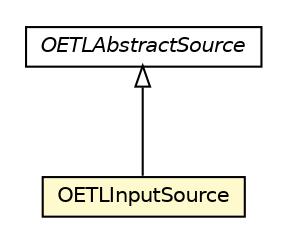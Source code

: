 #!/usr/local/bin/dot
#
# Class diagram 
# Generated by UMLGraph version R5_6-24-gf6e263 (http://www.umlgraph.org/)
#

digraph G {
	edge [fontname="Helvetica",fontsize=10,labelfontname="Helvetica",labelfontsize=10];
	node [fontname="Helvetica",fontsize=10,shape=plaintext];
	nodesep=0.25;
	ranksep=0.5;
	// com.orientechnologies.orient.etl.source.OETLInputSource
	c3095808 [label=<<table title="com.orientechnologies.orient.etl.source.OETLInputSource" border="0" cellborder="1" cellspacing="0" cellpadding="2" port="p" bgcolor="lemonChiffon" href="./OETLInputSource.html">
		<tr><td><table border="0" cellspacing="0" cellpadding="1">
<tr><td align="center" balign="center"> OETLInputSource </td></tr>
		</table></td></tr>
		</table>>, URL="./OETLInputSource.html", fontname="Helvetica", fontcolor="black", fontsize=10.0];
	// com.orientechnologies.orient.etl.source.OETLAbstractSource
	c3095811 [label=<<table title="com.orientechnologies.orient.etl.source.OETLAbstractSource" border="0" cellborder="1" cellspacing="0" cellpadding="2" port="p" href="./OETLAbstractSource.html">
		<tr><td><table border="0" cellspacing="0" cellpadding="1">
<tr><td align="center" balign="center"><font face="Helvetica-Oblique"> OETLAbstractSource </font></td></tr>
		</table></td></tr>
		</table>>, URL="./OETLAbstractSource.html", fontname="Helvetica", fontcolor="black", fontsize=10.0];
	//com.orientechnologies.orient.etl.source.OETLInputSource extends com.orientechnologies.orient.etl.source.OETLAbstractSource
	c3095811:p -> c3095808:p [dir=back,arrowtail=empty];
}

